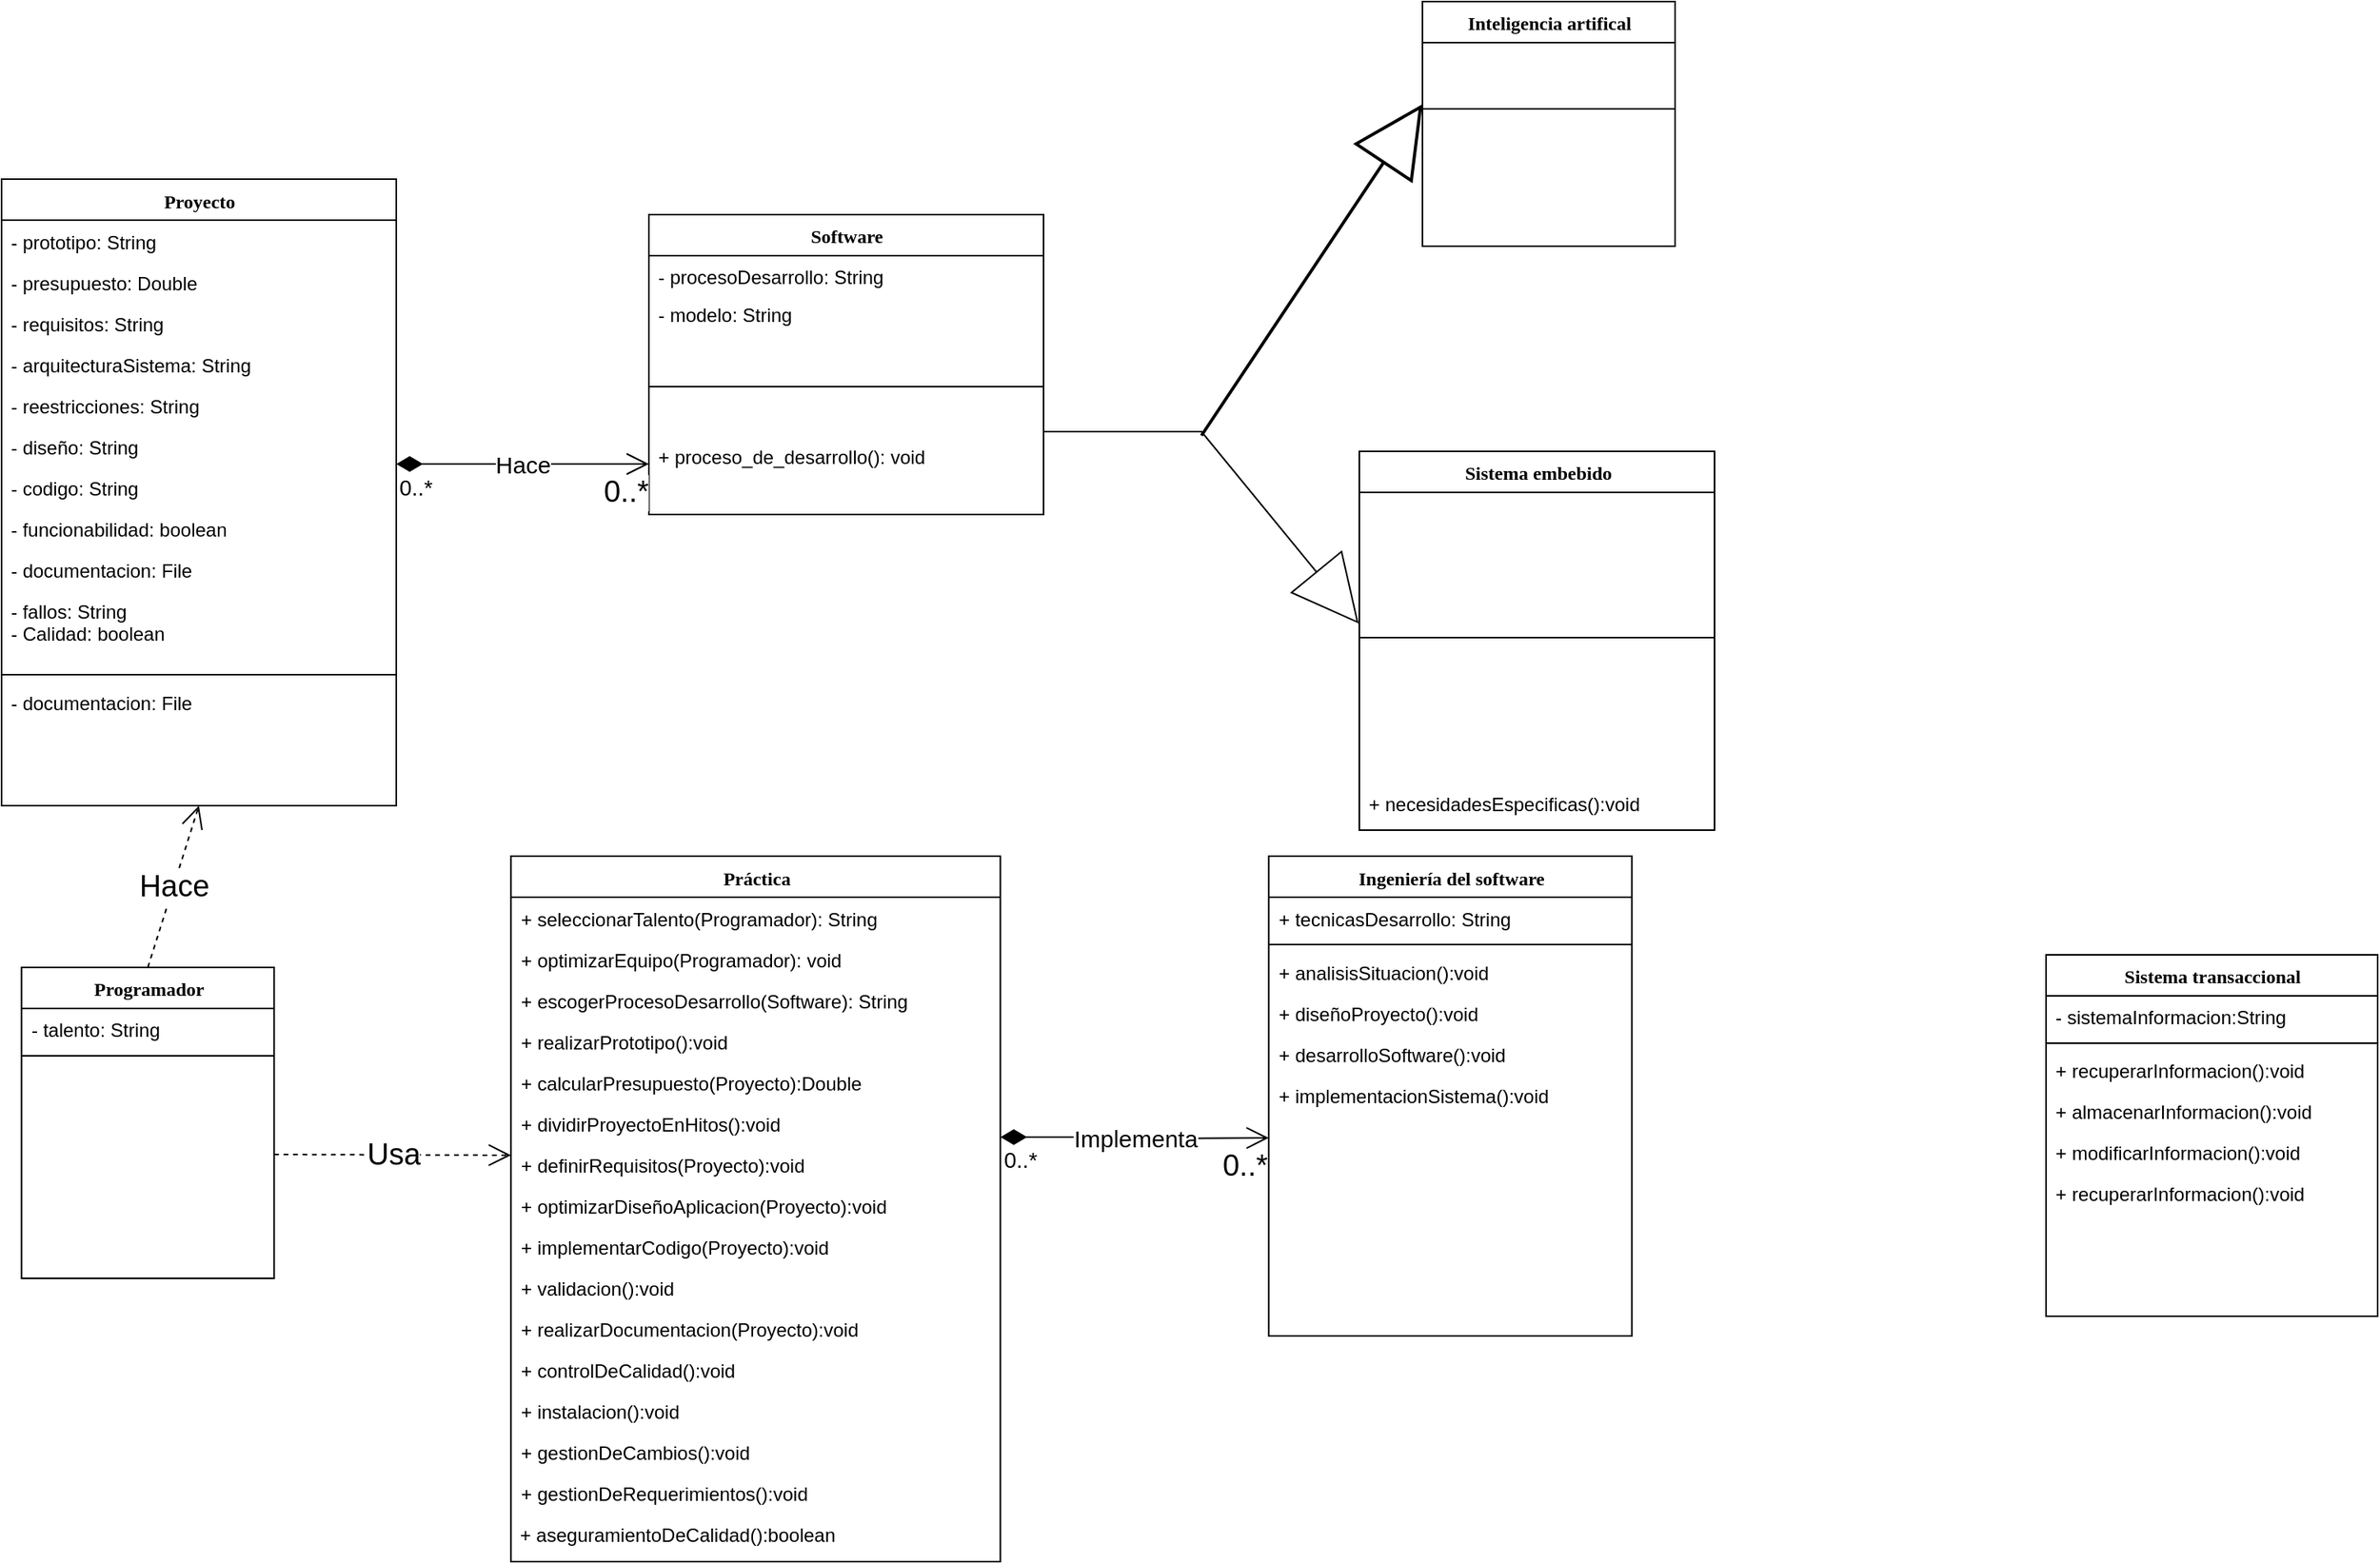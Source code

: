 <mxfile version="10.6.0" type="github"><diagram name="Page-1" id="9f46799a-70d6-7492-0946-bef42562c5a5"><mxGraphModel dx="800" dy="454" grid="1" gridSize="10" guides="1" tooltips="1" connect="1" arrows="1" fold="1" page="1" pageScale="1" pageWidth="1100" pageHeight="850" background="#ffffff" math="0" shadow="0"><root><mxCell id="0"/><mxCell id="1" parent="0"/><mxCell id="78961159f06e98e8-17" value="Software&lt;br&gt;&lt;br&gt;" style="swimlane;html=1;fontStyle=1;align=center;verticalAlign=top;childLayout=stackLayout;horizontal=1;startSize=26;horizontalStack=0;resizeParent=1;resizeLast=0;collapsible=1;marginBottom=0;swimlaneFillColor=#ffffff;rounded=0;shadow=0;comic=0;labelBackgroundColor=none;strokeColor=#000000;strokeWidth=1;fillColor=none;fontFamily=Verdana;fontSize=12;fontColor=#000000;" parent="1" vertex="1"><mxGeometry x="500" y="270" width="250" height="190" as="geometry"/></mxCell><mxCell id="78961159f06e98e8-21" value="- procesoDesarrollo: String" style="text;html=1;strokeColor=none;fillColor=none;align=left;verticalAlign=top;spacingLeft=4;spacingRight=4;whiteSpace=wrap;overflow=hidden;rotatable=0;points=[[0,0.5],[1,0.5]];portConstraint=eastwest;" parent="78961159f06e98e8-17" vertex="1"><mxGeometry y="26" width="250" height="24" as="geometry"/></mxCell><mxCell id="78961159f06e98e8-23" value="- modelo: String" style="text;html=1;strokeColor=none;fillColor=none;align=left;verticalAlign=top;spacingLeft=4;spacingRight=4;whiteSpace=wrap;overflow=hidden;rotatable=0;points=[[0,0.5],[1,0.5]];portConstraint=eastwest;" parent="78961159f06e98e8-17" vertex="1"><mxGeometry y="50" width="250" height="28" as="geometry"/></mxCell><mxCell id="78961159f06e98e8-19" value="" style="line;html=1;strokeWidth=1;fillColor=none;align=left;verticalAlign=middle;spacingTop=-1;spacingLeft=3;spacingRight=3;rotatable=0;labelPosition=right;points=[];portConstraint=eastwest;" parent="78961159f06e98e8-17" vertex="1"><mxGeometry y="78" width="250" height="62" as="geometry"/></mxCell><mxCell id="78961159f06e98e8-20" value="+ proceso_de_desarrollo(): void&lt;br&gt;" style="text;html=1;strokeColor=none;fillColor=none;align=left;verticalAlign=top;spacingLeft=4;spacingRight=4;whiteSpace=wrap;overflow=hidden;rotatable=0;points=[[0,0.5],[1,0.5]];portConstraint=eastwest;" parent="78961159f06e98e8-17" vertex="1"><mxGeometry y="140" width="250" height="20" as="geometry"/></mxCell><mxCell id="78961159f06e98e8-30" value="Práctica&lt;br&gt;" style="swimlane;html=1;fontStyle=1;align=center;verticalAlign=top;childLayout=stackLayout;horizontal=1;startSize=26;horizontalStack=0;resizeParent=1;resizeLast=0;collapsible=1;marginBottom=0;swimlaneFillColor=#ffffff;rounded=0;shadow=0;comic=0;labelBackgroundColor=none;strokeColor=#000000;strokeWidth=1;fillColor=none;fontFamily=Verdana;fontSize=12;fontColor=#000000;" parent="1" vertex="1"><mxGeometry x="412.643" y="676.5" width="310" height="447" as="geometry"/></mxCell><mxCell id="78961159f06e98e8-39" value="+ seleccionarTalento(Programador): String" style="text;html=1;strokeColor=none;fillColor=none;align=left;verticalAlign=top;spacingLeft=4;spacingRight=4;whiteSpace=wrap;overflow=hidden;rotatable=0;points=[[0,0.5],[1,0.5]];portConstraint=eastwest;" parent="78961159f06e98e8-30" vertex="1"><mxGeometry y="26" width="310" height="26" as="geometry"/></mxCell><mxCell id="78961159f06e98e8-40" value="+ optimizarEquipo(Programador): void" style="text;html=1;strokeColor=none;fillColor=none;align=left;verticalAlign=top;spacingLeft=4;spacingRight=4;whiteSpace=wrap;overflow=hidden;rotatable=0;points=[[0,0.5],[1,0.5]];portConstraint=eastwest;" parent="78961159f06e98e8-30" vertex="1"><mxGeometry y="52" width="310" height="26" as="geometry"/></mxCell><mxCell id="78961159f06e98e8-42" value="+ escogerProcesoDesarrollo(Software): String" style="text;html=1;strokeColor=none;fillColor=none;align=left;verticalAlign=top;spacingLeft=4;spacingRight=4;whiteSpace=wrap;overflow=hidden;rotatable=0;points=[[0,0.5],[1,0.5]];portConstraint=eastwest;" parent="78961159f06e98e8-30" vertex="1"><mxGeometry y="78" width="310" height="26" as="geometry"/></mxCell><mxCell id="QSACR1j0FyTNqF-iNn_z-4" value="+ realizarPrototipo():void" style="text;html=1;strokeColor=none;fillColor=none;align=left;verticalAlign=top;spacingLeft=4;spacingRight=4;whiteSpace=wrap;overflow=hidden;rotatable=0;points=[[0,0.5],[1,0.5]];portConstraint=eastwest;" parent="78961159f06e98e8-30" vertex="1"><mxGeometry y="104" width="310" height="26" as="geometry"/></mxCell><mxCell id="QSACR1j0FyTNqF-iNn_z-5" value="+ calcularPresupuesto(Proyecto):Double" style="text;html=1;strokeColor=none;fillColor=none;align=left;verticalAlign=top;spacingLeft=4;spacingRight=4;whiteSpace=wrap;overflow=hidden;rotatable=0;points=[[0,0.5],[1,0.5]];portConstraint=eastwest;" parent="78961159f06e98e8-30" vertex="1"><mxGeometry y="130" width="310" height="26" as="geometry"/></mxCell><mxCell id="QSACR1j0FyTNqF-iNn_z-6" value="+ dividirProyectoEnHitos():void" style="text;html=1;strokeColor=none;fillColor=none;align=left;verticalAlign=top;spacingLeft=4;spacingRight=4;whiteSpace=wrap;overflow=hidden;rotatable=0;points=[[0,0.5],[1,0.5]];portConstraint=eastwest;" parent="78961159f06e98e8-30" vertex="1"><mxGeometry y="156" width="310" height="26" as="geometry"/></mxCell><mxCell id="QSACR1j0FyTNqF-iNn_z-7" value="+ definirRequisitos(Proyecto):void&lt;br&gt;" style="text;html=1;strokeColor=none;fillColor=none;align=left;verticalAlign=top;spacingLeft=4;spacingRight=4;whiteSpace=wrap;overflow=hidden;rotatable=0;points=[[0,0.5],[1,0.5]];portConstraint=eastwest;" parent="78961159f06e98e8-30" vertex="1"><mxGeometry y="182" width="310" height="26" as="geometry"/></mxCell><mxCell id="QSACR1j0FyTNqF-iNn_z-8" value="+ optimizarDiseñoAplicacion(Proyecto):void&lt;br&gt;" style="text;html=1;strokeColor=none;fillColor=none;align=left;verticalAlign=top;spacingLeft=4;spacingRight=4;whiteSpace=wrap;overflow=hidden;rotatable=0;points=[[0,0.5],[1,0.5]];portConstraint=eastwest;" parent="78961159f06e98e8-30" vertex="1"><mxGeometry y="208" width="310" height="26" as="geometry"/></mxCell><mxCell id="QSACR1j0FyTNqF-iNn_z-9" value="+ implementarCodigo(Proyecto):void&lt;br&gt;" style="text;html=1;strokeColor=none;fillColor=none;align=left;verticalAlign=top;spacingLeft=4;spacingRight=4;whiteSpace=wrap;overflow=hidden;rotatable=0;points=[[0,0.5],[1,0.5]];portConstraint=eastwest;" parent="78961159f06e98e8-30" vertex="1"><mxGeometry y="234" width="310" height="26" as="geometry"/></mxCell><mxCell id="QSACR1j0FyTNqF-iNn_z-10" value="+ validacion():void&lt;br&gt;" style="text;html=1;strokeColor=none;fillColor=none;align=left;verticalAlign=top;spacingLeft=4;spacingRight=4;whiteSpace=wrap;overflow=hidden;rotatable=0;points=[[0,0.5],[1,0.5]];portConstraint=eastwest;" parent="78961159f06e98e8-30" vertex="1"><mxGeometry y="260" width="310" height="26" as="geometry"/></mxCell><mxCell id="QSACR1j0FyTNqF-iNn_z-11" value="+ realizarDocumentacion(Proyecto):void&lt;br&gt;" style="text;html=1;strokeColor=none;fillColor=none;align=left;verticalAlign=top;spacingLeft=4;spacingRight=4;whiteSpace=wrap;overflow=hidden;rotatable=0;points=[[0,0.5],[1,0.5]];portConstraint=eastwest;" parent="78961159f06e98e8-30" vertex="1"><mxGeometry y="286" width="310" height="26" as="geometry"/></mxCell><mxCell id="QSACR1j0FyTNqF-iNn_z-12" value="+ controlDeCalidad():void&lt;br&gt;" style="text;html=1;strokeColor=none;fillColor=none;align=left;verticalAlign=top;spacingLeft=4;spacingRight=4;whiteSpace=wrap;overflow=hidden;rotatable=0;points=[[0,0.5],[1,0.5]];portConstraint=eastwest;" parent="78961159f06e98e8-30" vertex="1"><mxGeometry y="312" width="310" height="26" as="geometry"/></mxCell><mxCell id="QSACR1j0FyTNqF-iNn_z-15" value="+ instalacion():void&lt;br&gt;" style="text;html=1;strokeColor=none;fillColor=none;align=left;verticalAlign=top;spacingLeft=4;spacingRight=4;whiteSpace=wrap;overflow=hidden;rotatable=0;points=[[0,0.5],[1,0.5]];portConstraint=eastwest;" parent="78961159f06e98e8-30" vertex="1"><mxGeometry y="338" width="310" height="26" as="geometry"/></mxCell><mxCell id="QSACR1j0FyTNqF-iNn_z-19" value="+ gestionDeCambios():void&lt;br&gt;" style="text;html=1;strokeColor=none;fillColor=none;align=left;verticalAlign=top;spacingLeft=4;spacingRight=4;whiteSpace=wrap;overflow=hidden;rotatable=0;points=[[0,0.5],[1,0.5]];portConstraint=eastwest;" parent="78961159f06e98e8-30" vertex="1"><mxGeometry y="364" width="310" height="26" as="geometry"/></mxCell><mxCell id="QSACR1j0FyTNqF-iNn_z-20" value="+ gestionDeRequerimientos():void&lt;br&gt;" style="text;html=1;strokeColor=none;fillColor=none;align=left;verticalAlign=top;spacingLeft=4;spacingRight=4;whiteSpace=wrap;overflow=hidden;rotatable=0;points=[[0,0.5],[1,0.5]];portConstraint=eastwest;" parent="78961159f06e98e8-30" vertex="1"><mxGeometry y="390" width="310" height="26" as="geometry"/></mxCell><mxCell id="P4HDLtDB-xWsr373ddrE-18" value="&amp;nbsp;+ aseguramientoDeCalidad():boolean" style="text;html=1;" parent="78961159f06e98e8-30" vertex="1"><mxGeometry y="416" width="310" height="30" as="geometry"/></mxCell><mxCell id="78961159f06e98e8-43" value="Programador" style="swimlane;html=1;fontStyle=1;align=center;verticalAlign=top;childLayout=stackLayout;horizontal=1;startSize=26;horizontalStack=0;resizeParent=1;resizeLast=0;collapsible=1;marginBottom=0;swimlaneFillColor=#ffffff;rounded=0;shadow=0;comic=0;labelBackgroundColor=none;strokeColor=#000000;strokeWidth=1;fillColor=none;fontFamily=Verdana;fontSize=12;fontColor=#000000;" parent="1" vertex="1"><mxGeometry x="102.643" y="747" width="160" height="197" as="geometry"/></mxCell><mxCell id="78961159f06e98e8-44" value="- talento: String" style="text;html=1;strokeColor=none;fillColor=none;align=left;verticalAlign=top;spacingLeft=4;spacingRight=4;whiteSpace=wrap;overflow=hidden;rotatable=0;points=[[0,0.5],[1,0.5]];portConstraint=eastwest;" parent="78961159f06e98e8-43" vertex="1"><mxGeometry y="26" width="160" height="26" as="geometry"/></mxCell><mxCell id="78961159f06e98e8-51" value="" style="line;html=1;strokeWidth=1;fillColor=none;align=left;verticalAlign=middle;spacingTop=-1;spacingLeft=3;spacingRight=3;rotatable=0;labelPosition=right;points=[];portConstraint=eastwest;" parent="78961159f06e98e8-43" vertex="1"><mxGeometry y="52" width="160" height="8" as="geometry"/></mxCell><mxCell id="78961159f06e98e8-56" value="Proyecto" style="swimlane;html=1;fontStyle=1;align=center;verticalAlign=top;childLayout=stackLayout;horizontal=1;startSize=26;horizontalStack=0;resizeParent=1;resizeLast=0;collapsible=1;marginBottom=0;swimlaneFillColor=#ffffff;rounded=0;shadow=0;comic=0;labelBackgroundColor=none;strokeColor=#000000;strokeWidth=1;fillColor=none;fontFamily=Verdana;fontSize=12;fontColor=#000000;" parent="1" vertex="1"><mxGeometry x="90" y="247.5" width="250" height="397" as="geometry"/></mxCell><mxCell id="78961159f06e98e8-57" value="- prototipo: String" style="text;html=1;strokeColor=none;fillColor=none;align=left;verticalAlign=top;spacingLeft=4;spacingRight=4;whiteSpace=wrap;overflow=hidden;rotatable=0;points=[[0,0.5],[1,0.5]];portConstraint=eastwest;" parent="78961159f06e98e8-56" vertex="1"><mxGeometry y="26" width="250" height="26" as="geometry"/></mxCell><mxCell id="78961159f06e98e8-58" value="- presupuesto: Double" style="text;html=1;strokeColor=none;fillColor=none;align=left;verticalAlign=top;spacingLeft=4;spacingRight=4;whiteSpace=wrap;overflow=hidden;rotatable=0;points=[[0,0.5],[1,0.5]];portConstraint=eastwest;" parent="78961159f06e98e8-56" vertex="1"><mxGeometry y="52" width="250" height="26" as="geometry"/></mxCell><mxCell id="78961159f06e98e8-59" value="- requisitos: String" style="text;html=1;strokeColor=none;fillColor=none;align=left;verticalAlign=top;spacingLeft=4;spacingRight=4;whiteSpace=wrap;overflow=hidden;rotatable=0;points=[[0,0.5],[1,0.5]];portConstraint=eastwest;" parent="78961159f06e98e8-56" vertex="1"><mxGeometry y="78" width="250" height="26" as="geometry"/></mxCell><mxCell id="78961159f06e98e8-60" value="- arquitecturaSistema: String" style="text;html=1;strokeColor=none;fillColor=none;align=left;verticalAlign=top;spacingLeft=4;spacingRight=4;whiteSpace=wrap;overflow=hidden;rotatable=0;points=[[0,0.5],[1,0.5]];portConstraint=eastwest;" parent="78961159f06e98e8-56" vertex="1"><mxGeometry y="104" width="250" height="26" as="geometry"/></mxCell><mxCell id="78961159f06e98e8-61" value="- reestricciones: String" style="text;html=1;strokeColor=none;fillColor=none;align=left;verticalAlign=top;spacingLeft=4;spacingRight=4;whiteSpace=wrap;overflow=hidden;rotatable=0;points=[[0,0.5],[1,0.5]];portConstraint=eastwest;" parent="78961159f06e98e8-56" vertex="1"><mxGeometry y="130" width="250" height="26" as="geometry"/></mxCell><mxCell id="78961159f06e98e8-62" value="- diseño: String" style="text;html=1;strokeColor=none;fillColor=none;align=left;verticalAlign=top;spacingLeft=4;spacingRight=4;whiteSpace=wrap;overflow=hidden;rotatable=0;points=[[0,0.5],[1,0.5]];portConstraint=eastwest;" parent="78961159f06e98e8-56" vertex="1"><mxGeometry y="156" width="250" height="26" as="geometry"/></mxCell><mxCell id="78961159f06e98e8-63" value="- codigo: String" style="text;html=1;strokeColor=none;fillColor=none;align=left;verticalAlign=top;spacingLeft=4;spacingRight=4;whiteSpace=wrap;overflow=hidden;rotatable=0;points=[[0,0.5],[1,0.5]];portConstraint=eastwest;" parent="78961159f06e98e8-56" vertex="1"><mxGeometry y="182" width="250" height="26" as="geometry"/></mxCell><mxCell id="78961159f06e98e8-66" value="- funcionabilidad: boolean" style="text;html=1;strokeColor=none;fillColor=none;align=left;verticalAlign=top;spacingLeft=4;spacingRight=4;whiteSpace=wrap;overflow=hidden;rotatable=0;points=[[0,0.5],[1,0.5]];portConstraint=eastwest;" parent="78961159f06e98e8-56" vertex="1"><mxGeometry y="208" width="250" height="26" as="geometry"/></mxCell><mxCell id="QSACR1j0FyTNqF-iNn_z-13" value="- documentacion: File" style="text;html=1;strokeColor=none;fillColor=none;align=left;verticalAlign=top;spacingLeft=4;spacingRight=4;whiteSpace=wrap;overflow=hidden;rotatable=0;points=[[0,0.5],[1,0.5]];portConstraint=eastwest;" parent="78961159f06e98e8-56" vertex="1"><mxGeometry y="234" width="250" height="26" as="geometry"/></mxCell><mxCell id="78961159f06e98e8-65" value="- fallos: String&lt;br&gt;- Calidad: boolean&lt;br&gt;&lt;br&gt;" style="text;html=1;strokeColor=none;fillColor=none;align=left;verticalAlign=top;spacingLeft=4;spacingRight=4;whiteSpace=wrap;overflow=hidden;rotatable=0;points=[[0,0.5],[1,0.5]];portConstraint=eastwest;" parent="78961159f06e98e8-56" vertex="1"><mxGeometry y="260" width="250" height="50" as="geometry"/></mxCell><mxCell id="78961159f06e98e8-64" value="" style="line;html=1;strokeWidth=1;fillColor=none;align=left;verticalAlign=middle;spacingTop=-1;spacingLeft=3;spacingRight=3;rotatable=0;labelPosition=right;points=[];portConstraint=eastwest;" parent="78961159f06e98e8-56" vertex="1"><mxGeometry y="310" width="250" height="8" as="geometry"/></mxCell><mxCell id="QSACR1j0FyTNqF-iNn_z-14" value="- documentacion: File" style="text;html=1;strokeColor=none;fillColor=none;align=left;verticalAlign=top;spacingLeft=4;spacingRight=4;whiteSpace=wrap;overflow=hidden;rotatable=0;points=[[0,0.5],[1,0.5]];portConstraint=eastwest;" parent="78961159f06e98e8-56" vertex="1"><mxGeometry y="318" width="250" height="26" as="geometry"/></mxCell><mxCell id="78961159f06e98e8-69" value="Ingeniería del software" style="swimlane;html=1;fontStyle=1;align=center;verticalAlign=top;childLayout=stackLayout;horizontal=1;startSize=26;horizontalStack=0;resizeParent=1;resizeLast=0;collapsible=1;marginBottom=0;swimlaneFillColor=#ffffff;rounded=0;shadow=0;comic=0;labelBackgroundColor=none;strokeColor=#000000;strokeWidth=1;fillColor=none;fontFamily=Verdana;fontSize=12;fontColor=#000000;" parent="1" vertex="1"><mxGeometry x="892.643" y="676.5" width="230" height="304" as="geometry"/></mxCell><mxCell id="78961159f06e98e8-70" value="+ tecnicasDesarrollo: String" style="text;html=1;strokeColor=none;fillColor=none;align=left;verticalAlign=top;spacingLeft=4;spacingRight=4;whiteSpace=wrap;overflow=hidden;rotatable=0;points=[[0,0.5],[1,0.5]];portConstraint=eastwest;" parent="78961159f06e98e8-69" vertex="1"><mxGeometry y="26" width="230" height="26" as="geometry"/></mxCell><mxCell id="78961159f06e98e8-77" value="" style="line;html=1;strokeWidth=1;fillColor=none;align=left;verticalAlign=middle;spacingTop=-1;spacingLeft=3;spacingRight=3;rotatable=0;labelPosition=right;points=[];portConstraint=eastwest;" parent="78961159f06e98e8-69" vertex="1"><mxGeometry y="52" width="230" height="8" as="geometry"/></mxCell><mxCell id="78961159f06e98e8-78" value="+ analisisSituacion():void" style="text;html=1;strokeColor=none;fillColor=none;align=left;verticalAlign=top;spacingLeft=4;spacingRight=4;whiteSpace=wrap;overflow=hidden;rotatable=0;points=[[0,0.5],[1,0.5]];portConstraint=eastwest;" parent="78961159f06e98e8-69" vertex="1"><mxGeometry y="60" width="230" height="26" as="geometry"/></mxCell><mxCell id="78961159f06e98e8-79" value="+ diseñoProyecto():void" style="text;html=1;strokeColor=none;fillColor=none;align=left;verticalAlign=top;spacingLeft=4;spacingRight=4;whiteSpace=wrap;overflow=hidden;rotatable=0;points=[[0,0.5],[1,0.5]];portConstraint=eastwest;" parent="78961159f06e98e8-69" vertex="1"><mxGeometry y="86" width="230" height="26" as="geometry"/></mxCell><mxCell id="78961159f06e98e8-80" value="+ desarrolloSoftware():void" style="text;html=1;strokeColor=none;fillColor=none;align=left;verticalAlign=top;spacingLeft=4;spacingRight=4;whiteSpace=wrap;overflow=hidden;rotatable=0;points=[[0,0.5],[1,0.5]];portConstraint=eastwest;" parent="78961159f06e98e8-69" vertex="1"><mxGeometry y="112" width="230" height="26" as="geometry"/></mxCell><mxCell id="78961159f06e98e8-81" value="+ implementacionSistema():void" style="text;html=1;strokeColor=none;fillColor=none;align=left;verticalAlign=top;spacingLeft=4;spacingRight=4;whiteSpace=wrap;overflow=hidden;rotatable=0;points=[[0,0.5],[1,0.5]];portConstraint=eastwest;" parent="78961159f06e98e8-69" vertex="1"><mxGeometry y="138" width="230" height="26" as="geometry"/></mxCell><mxCell id="78961159f06e98e8-82" value="Sistema embebido" style="swimlane;html=1;fontStyle=1;align=center;verticalAlign=top;childLayout=stackLayout;horizontal=1;startSize=26;horizontalStack=0;resizeParent=1;resizeLast=0;collapsible=1;marginBottom=0;swimlaneFillColor=#ffffff;rounded=0;shadow=0;comic=0;labelBackgroundColor=none;strokeColor=#000000;strokeWidth=1;fillColor=none;fontFamily=Verdana;fontSize=12;fontColor=#000000;" parent="1" vertex="1"><mxGeometry x="950" y="420" width="225" height="240" as="geometry"/></mxCell><mxCell id="78961159f06e98e8-90" value="" style="line;html=1;strokeWidth=1;fillColor=none;align=left;verticalAlign=middle;spacingTop=-1;spacingLeft=3;spacingRight=3;rotatable=0;labelPosition=right;points=[];portConstraint=eastwest;" parent="78961159f06e98e8-82" vertex="1"><mxGeometry y="26" width="225" height="184" as="geometry"/></mxCell><mxCell id="78961159f06e98e8-91" value="+ necesidadesEspecificas():void" style="text;html=1;strokeColor=none;fillColor=none;align=left;verticalAlign=top;spacingLeft=4;spacingRight=4;whiteSpace=wrap;overflow=hidden;rotatable=0;points=[[0,0.5],[1,0.5]];portConstraint=eastwest;" parent="78961159f06e98e8-82" vertex="1"><mxGeometry y="210" width="225" height="30" as="geometry"/></mxCell><mxCell id="78961159f06e98e8-95" value="Inteligencia artifical" style="swimlane;html=1;fontStyle=1;align=center;verticalAlign=top;childLayout=stackLayout;horizontal=1;startSize=26;horizontalStack=0;resizeParent=1;resizeLast=0;collapsible=1;marginBottom=0;swimlaneFillColor=#ffffff;rounded=0;shadow=0;comic=0;labelBackgroundColor=none;strokeColor=#000000;strokeWidth=1;fillColor=none;fontFamily=Verdana;fontSize=12;fontColor=#000000;" parent="1" vertex="1"><mxGeometry x="990" y="135" width="160" height="155" as="geometry"/></mxCell><mxCell id="78961159f06e98e8-103" value="" style="line;html=1;strokeWidth=1;fillColor=none;align=left;verticalAlign=middle;spacingTop=-1;spacingLeft=3;spacingRight=3;rotatable=0;labelPosition=right;points=[];portConstraint=eastwest;" parent="78961159f06e98e8-95" vertex="1"><mxGeometry y="26" width="160" height="84" as="geometry"/></mxCell><mxCell id="78961159f06e98e8-108" value="Sistema transaccional" style="swimlane;html=1;fontStyle=1;align=center;verticalAlign=top;childLayout=stackLayout;horizontal=1;startSize=26;horizontalStack=0;resizeParent=1;resizeLast=0;collapsible=1;marginBottom=0;swimlaneFillColor=#ffffff;rounded=0;shadow=0;comic=0;labelBackgroundColor=none;strokeColor=#000000;strokeWidth=1;fillColor=none;fontFamily=Verdana;fontSize=12;fontColor=#000000;" parent="1" vertex="1"><mxGeometry x="1385" y="739" width="210" height="229" as="geometry"/></mxCell><mxCell id="78961159f06e98e8-109" value="- sistemaInformacion:String" style="text;html=1;strokeColor=none;fillColor=none;align=left;verticalAlign=top;spacingLeft=4;spacingRight=4;whiteSpace=wrap;overflow=hidden;rotatable=0;points=[[0,0.5],[1,0.5]];portConstraint=eastwest;" parent="78961159f06e98e8-108" vertex="1"><mxGeometry y="26" width="210" height="26" as="geometry"/></mxCell><mxCell id="78961159f06e98e8-116" value="" style="line;html=1;strokeWidth=1;fillColor=none;align=left;verticalAlign=middle;spacingTop=-1;spacingLeft=3;spacingRight=3;rotatable=0;labelPosition=right;points=[];portConstraint=eastwest;" parent="78961159f06e98e8-108" vertex="1"><mxGeometry y="52" width="210" height="8" as="geometry"/></mxCell><mxCell id="78961159f06e98e8-117" value="+ recuperarInformacion():void" style="text;html=1;strokeColor=none;fillColor=none;align=left;verticalAlign=top;spacingLeft=4;spacingRight=4;whiteSpace=wrap;overflow=hidden;rotatable=0;points=[[0,0.5],[1,0.5]];portConstraint=eastwest;" parent="78961159f06e98e8-108" vertex="1"><mxGeometry y="60" width="210" height="26" as="geometry"/></mxCell><mxCell id="78961159f06e98e8-120" value="+ almacenarInformacion():void" style="text;html=1;strokeColor=none;fillColor=none;align=left;verticalAlign=top;spacingLeft=4;spacingRight=4;whiteSpace=wrap;overflow=hidden;rotatable=0;points=[[0,0.5],[1,0.5]];portConstraint=eastwest;" parent="78961159f06e98e8-108" vertex="1"><mxGeometry y="86" width="210" height="26" as="geometry"/></mxCell><mxCell id="QSACR1j0FyTNqF-iNn_z-17" value="+ modificarInformacion():void" style="text;html=1;strokeColor=none;fillColor=none;align=left;verticalAlign=top;spacingLeft=4;spacingRight=4;whiteSpace=wrap;overflow=hidden;rotatable=0;points=[[0,0.5],[1,0.5]];portConstraint=eastwest;" parent="78961159f06e98e8-108" vertex="1"><mxGeometry y="112" width="210" height="26" as="geometry"/></mxCell><mxCell id="QSACR1j0FyTNqF-iNn_z-18" value="+ recuperarInformacion():void" style="text;html=1;strokeColor=none;fillColor=none;align=left;verticalAlign=top;spacingLeft=4;spacingRight=4;whiteSpace=wrap;overflow=hidden;rotatable=0;points=[[0,0.5],[1,0.5]];portConstraint=eastwest;" parent="78961159f06e98e8-108" vertex="1"><mxGeometry y="138" width="210" height="26" as="geometry"/></mxCell><mxCell id="P4HDLtDB-xWsr373ddrE-29" value="Hace&lt;br style=&quot;font-size: 15px;&quot;&gt;" style="endArrow=open;html=1;endSize=12;startArrow=diamondThin;startSize=14;startFill=1;edgeStyle=orthogonalEdgeStyle;strokeColor=#000000;shadow=0;comic=0;fontSize=15;" parent="1" edge="1"><mxGeometry relative="1" as="geometry"><mxPoint x="340" y="428" as="sourcePoint"/><mxPoint x="500" y="428" as="targetPoint"/></mxGeometry></mxCell><mxCell id="P4HDLtDB-xWsr373ddrE-30" value="0..*" style="resizable=0;html=1;align=left;verticalAlign=top;labelBackgroundColor=#ffffff;fontSize=14;" parent="P4HDLtDB-xWsr373ddrE-29" connectable="0" vertex="1"><mxGeometry x="-1" relative="1" as="geometry"/></mxCell><mxCell id="P4HDLtDB-xWsr373ddrE-31" value="0..*" style="resizable=0;html=1;align=right;verticalAlign=top;labelBackgroundColor=#ffffff;fontSize=19;" parent="P4HDLtDB-xWsr373ddrE-29" connectable="0" vertex="1"><mxGeometry x="1" relative="1" as="geometry"/></mxCell><mxCell id="P4HDLtDB-xWsr373ddrE-36" value="Implementa&lt;br style=&quot;font-size: 15px&quot;&gt;" style="endArrow=open;html=1;endSize=12;startArrow=diamondThin;startSize=14;startFill=1;edgeStyle=orthogonalEdgeStyle;strokeColor=#000000;shadow=0;comic=0;fontSize=15;exitX=1;exitY=0.846;exitDx=0;exitDy=0;exitPerimeter=0;" parent="1" source="QSACR1j0FyTNqF-iNn_z-6" edge="1"><mxGeometry relative="1" as="geometry"><mxPoint x="727.643" y="854.5" as="sourcePoint"/><mxPoint x="892.643" y="855" as="targetPoint"/></mxGeometry></mxCell><mxCell id="P4HDLtDB-xWsr373ddrE-37" value="0..*" style="resizable=0;html=1;align=left;verticalAlign=top;labelBackgroundColor=#ffffff;fontSize=14;" parent="P4HDLtDB-xWsr373ddrE-36" connectable="0" vertex="1"><mxGeometry x="-1" relative="1" as="geometry"/></mxCell><mxCell id="P4HDLtDB-xWsr373ddrE-38" value="0..*" style="resizable=0;html=1;align=right;verticalAlign=top;labelBackgroundColor=#ffffff;fontSize=19;" parent="P4HDLtDB-xWsr373ddrE-36" connectable="0" vertex="1"><mxGeometry x="1" relative="1" as="geometry"/></mxCell><mxCell id="P4HDLtDB-xWsr373ddrE-39" value="Usa&lt;br&gt;" style="endArrow=open;endSize=12;dashed=1;html=1;shadow=0;strokeColor=#000000;fontSize=19;" parent="1" edge="1"><mxGeometry width="160" relative="1" as="geometry"><mxPoint x="262.643" y="865.5" as="sourcePoint"/><mxPoint x="412.643" y="866" as="targetPoint"/></mxGeometry></mxCell><mxCell id="P4HDLtDB-xWsr373ddrE-41" value="Hace&lt;br&gt;" style="endArrow=open;endSize=12;dashed=1;html=1;shadow=0;strokeColor=#000000;fontSize=19;exitX=0.5;exitY=0;exitDx=0;exitDy=0;entryX=0.5;entryY=1;entryDx=0;entryDy=0;" parent="1" source="78961159f06e98e8-43" target="78961159f06e98e8-56" edge="1"><mxGeometry width="160" relative="1" as="geometry"><mxPoint x="135" y="715.5" as="sourcePoint"/><mxPoint x="295" y="715.5" as="targetPoint"/></mxGeometry></mxCell><mxCell id="P4HDLtDB-xWsr373ddrE-52" value="" style="endArrow=block;endFill=0;endSize=40;html=1;shadow=0;strokeColor=#000000;fontSize=19;rounded=0;jumpSize=0;entryX=0;entryY=0.5;entryDx=0;entryDy=0;startSize=22;" parent="1" edge="1"><mxGeometry width="160" relative="1" as="geometry"><mxPoint x="750" y="407.5" as="sourcePoint"/><mxPoint x="949.571" y="529.071" as="targetPoint"/><Array as="points"><mxPoint x="850" y="407.5"/></Array></mxGeometry></mxCell><mxCell id="P4HDLtDB-xWsr373ddrE-53" value="" style="endArrow=block;endFill=0;endSize=40;html=1;shadow=0;strokeColor=#000000;fontSize=19;rounded=0;jumpSize=0;entryX=0;entryY=0.5;entryDx=0;entryDy=0;strokeWidth=2;startSize=22;sourcePerimeterSpacing=9;" parent="1" edge="1"><mxGeometry width="160" relative="1" as="geometry"><mxPoint x="850" y="410" as="sourcePoint"/><mxPoint x="990" y="200" as="targetPoint"/><Array as="points"/></mxGeometry></mxCell></root></mxGraphModel></diagram></mxfile>